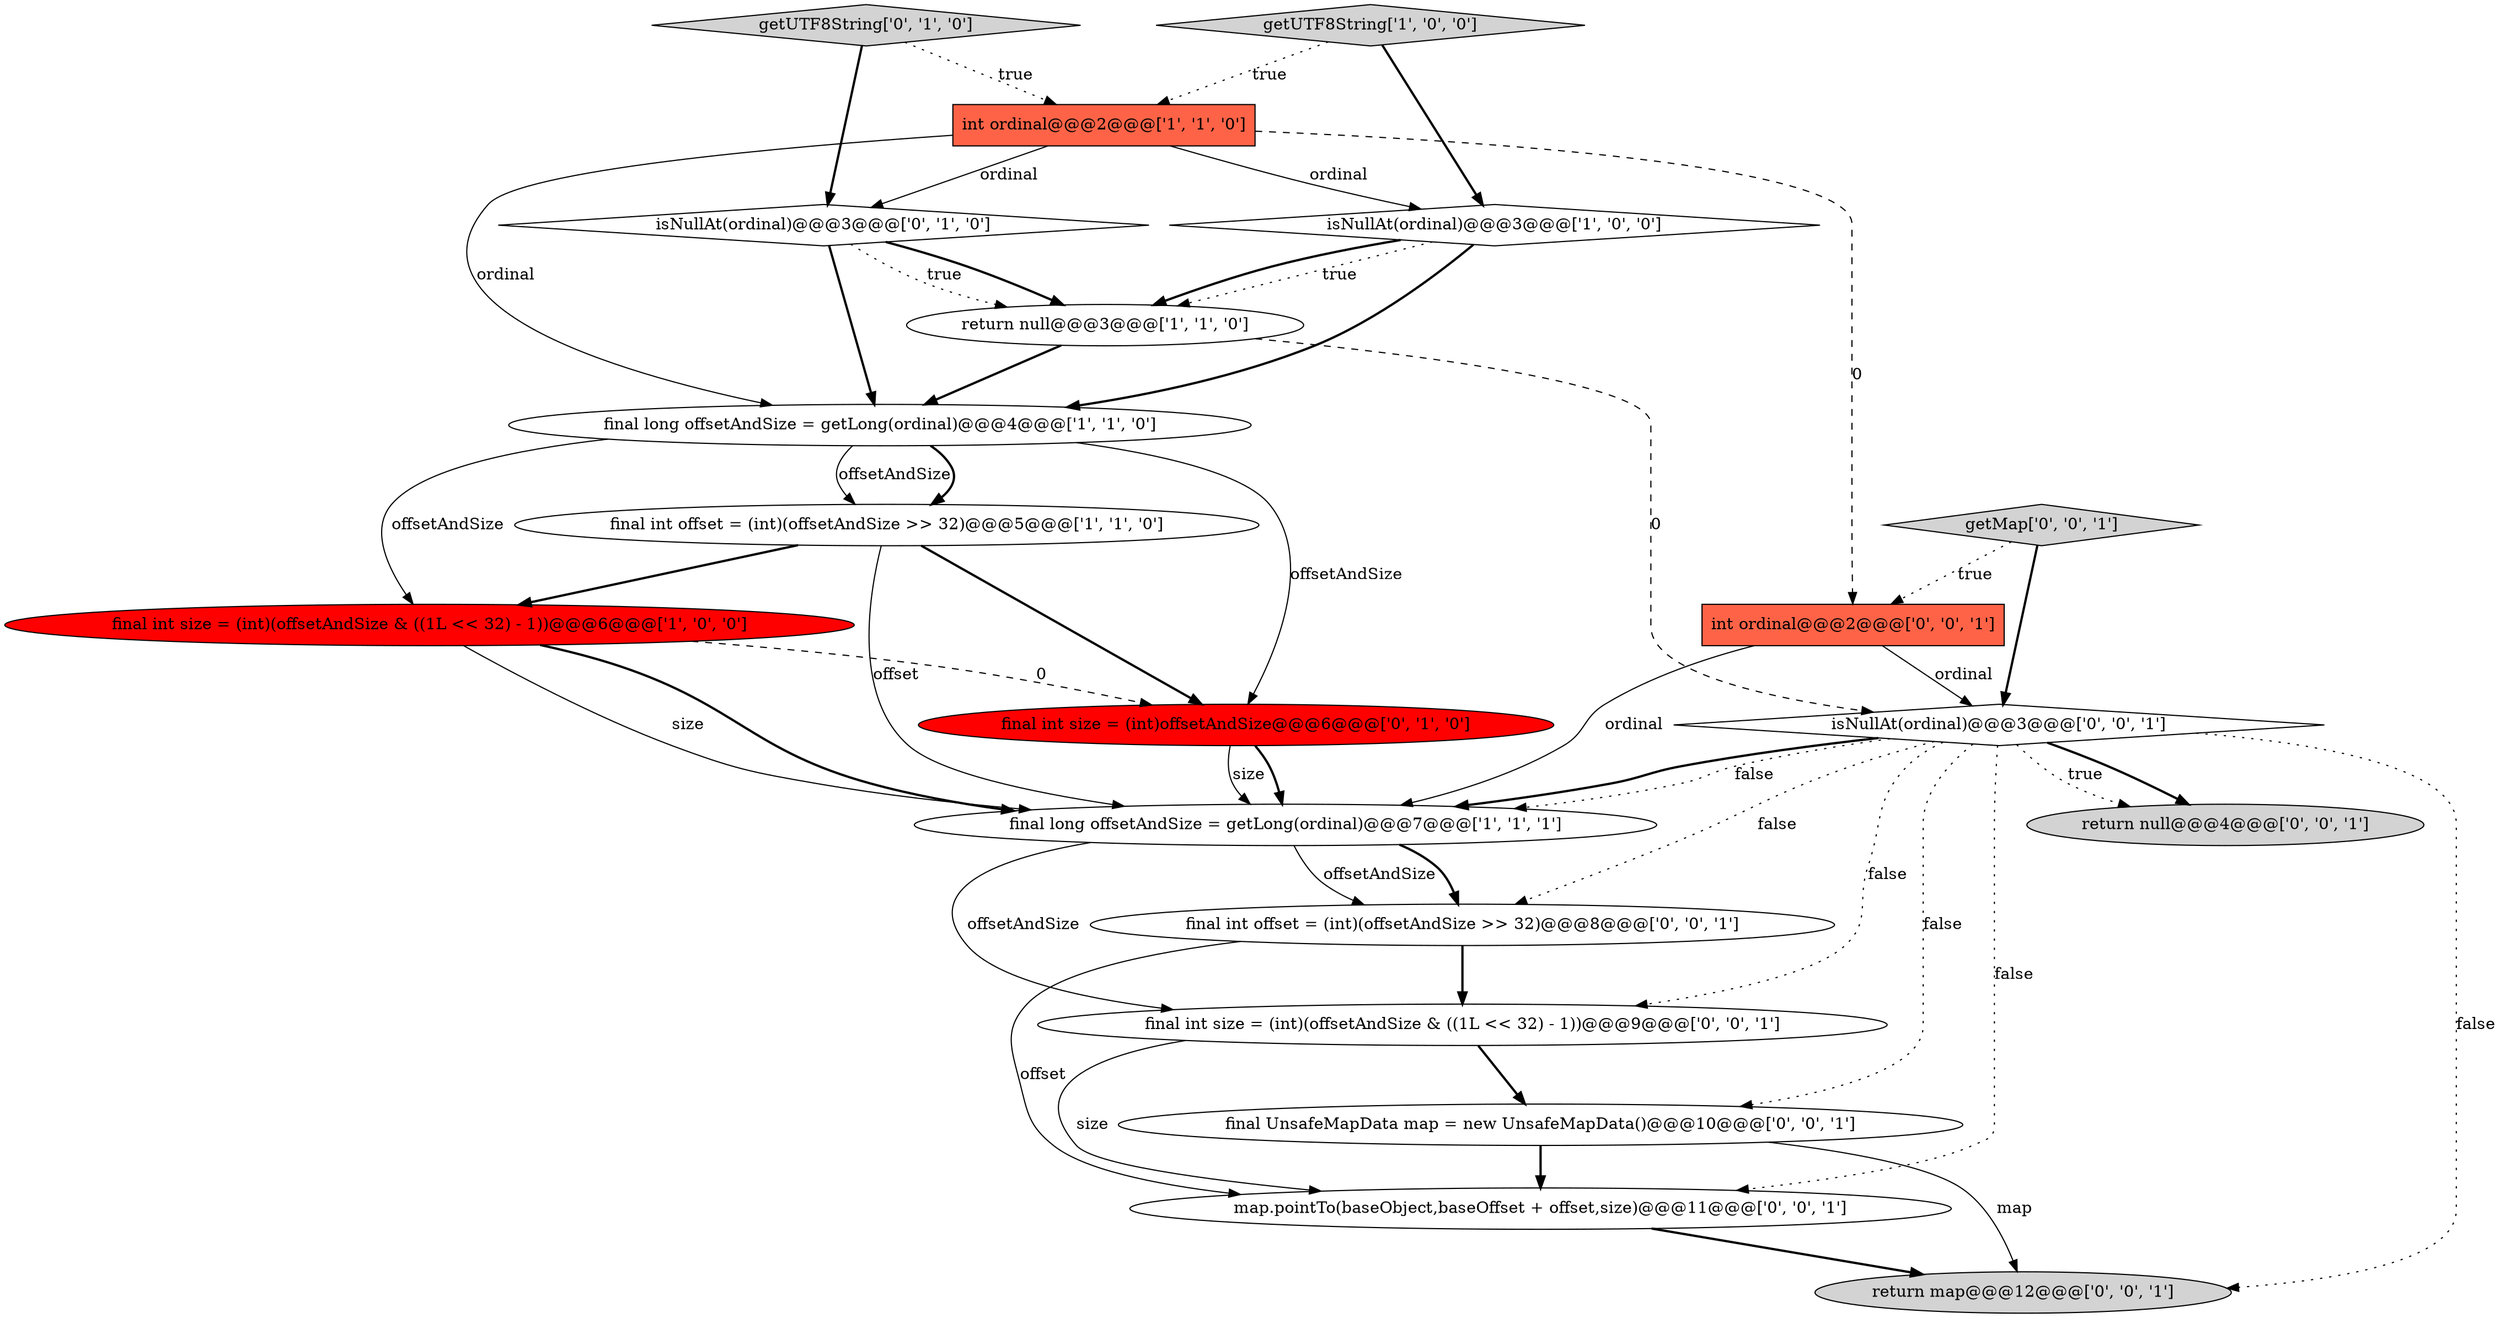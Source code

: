 digraph {
3 [style = filled, label = "int ordinal@@@2@@@['1', '1', '0']", fillcolor = tomato, shape = box image = "AAA0AAABBB1BBB"];
7 [style = filled, label = "final long offsetAndSize = getLong(ordinal)@@@4@@@['1', '1', '0']", fillcolor = white, shape = ellipse image = "AAA0AAABBB1BBB"];
9 [style = filled, label = "final int size = (int)offsetAndSize@@@6@@@['0', '1', '0']", fillcolor = red, shape = ellipse image = "AAA1AAABBB2BBB"];
11 [style = filled, label = "int ordinal@@@2@@@['0', '0', '1']", fillcolor = tomato, shape = box image = "AAA0AAABBB3BBB"];
6 [style = filled, label = "return null@@@3@@@['1', '1', '0']", fillcolor = white, shape = ellipse image = "AAA0AAABBB1BBB"];
17 [style = filled, label = "return null@@@4@@@['0', '0', '1']", fillcolor = lightgray, shape = ellipse image = "AAA0AAABBB3BBB"];
14 [style = filled, label = "final int offset = (int)(offsetAndSize >> 32)@@@8@@@['0', '0', '1']", fillcolor = white, shape = ellipse image = "AAA0AAABBB3BBB"];
0 [style = filled, label = "final long offsetAndSize = getLong(ordinal)@@@7@@@['1', '1', '1']", fillcolor = white, shape = ellipse image = "AAA0AAABBB1BBB"];
12 [style = filled, label = "return map@@@12@@@['0', '0', '1']", fillcolor = lightgray, shape = ellipse image = "AAA0AAABBB3BBB"];
19 [style = filled, label = "final int size = (int)(offsetAndSize & ((1L << 32) - 1))@@@9@@@['0', '0', '1']", fillcolor = white, shape = ellipse image = "AAA0AAABBB3BBB"];
10 [style = filled, label = "getUTF8String['0', '1', '0']", fillcolor = lightgray, shape = diamond image = "AAA0AAABBB2BBB"];
15 [style = filled, label = "map.pointTo(baseObject,baseOffset + offset,size)@@@11@@@['0', '0', '1']", fillcolor = white, shape = ellipse image = "AAA0AAABBB3BBB"];
8 [style = filled, label = "isNullAt(ordinal)@@@3@@@['0', '1', '0']", fillcolor = white, shape = diamond image = "AAA0AAABBB2BBB"];
18 [style = filled, label = "isNullAt(ordinal)@@@3@@@['0', '0', '1']", fillcolor = white, shape = diamond image = "AAA0AAABBB3BBB"];
1 [style = filled, label = "final int size = (int)(offsetAndSize & ((1L << 32) - 1))@@@6@@@['1', '0', '0']", fillcolor = red, shape = ellipse image = "AAA1AAABBB1BBB"];
16 [style = filled, label = "getMap['0', '0', '1']", fillcolor = lightgray, shape = diamond image = "AAA0AAABBB3BBB"];
4 [style = filled, label = "getUTF8String['1', '0', '0']", fillcolor = lightgray, shape = diamond image = "AAA0AAABBB1BBB"];
5 [style = filled, label = "isNullAt(ordinal)@@@3@@@['1', '0', '0']", fillcolor = white, shape = diamond image = "AAA0AAABBB1BBB"];
13 [style = filled, label = "final UnsafeMapData map = new UnsafeMapData()@@@10@@@['0', '0', '1']", fillcolor = white, shape = ellipse image = "AAA0AAABBB3BBB"];
2 [style = filled, label = "final int offset = (int)(offsetAndSize >> 32)@@@5@@@['1', '1', '0']", fillcolor = white, shape = ellipse image = "AAA0AAABBB1BBB"];
2->0 [style = solid, label="offset"];
16->18 [style = bold, label=""];
9->0 [style = bold, label=""];
18->12 [style = dotted, label="false"];
0->19 [style = solid, label="offsetAndSize"];
2->1 [style = bold, label=""];
3->8 [style = solid, label="ordinal"];
18->13 [style = dotted, label="false"];
14->15 [style = solid, label="offset"];
5->6 [style = dotted, label="true"];
10->3 [style = dotted, label="true"];
18->17 [style = bold, label=""];
1->9 [style = dashed, label="0"];
14->19 [style = bold, label=""];
18->0 [style = dotted, label="false"];
8->6 [style = bold, label=""];
11->0 [style = solid, label="ordinal"];
1->0 [style = bold, label=""];
2->9 [style = bold, label=""];
18->15 [style = dotted, label="false"];
3->7 [style = solid, label="ordinal"];
8->7 [style = bold, label=""];
6->18 [style = dashed, label="0"];
9->0 [style = solid, label="size"];
0->14 [style = solid, label="offsetAndSize"];
7->2 [style = solid, label="offsetAndSize"];
1->0 [style = solid, label="size"];
0->14 [style = bold, label=""];
4->3 [style = dotted, label="true"];
8->6 [style = dotted, label="true"];
5->6 [style = bold, label=""];
10->8 [style = bold, label=""];
7->1 [style = solid, label="offsetAndSize"];
19->13 [style = bold, label=""];
7->2 [style = bold, label=""];
13->12 [style = solid, label="map"];
7->9 [style = solid, label="offsetAndSize"];
18->19 [style = dotted, label="false"];
5->7 [style = bold, label=""];
15->12 [style = bold, label=""];
18->17 [style = dotted, label="true"];
13->15 [style = bold, label=""];
3->11 [style = dashed, label="0"];
3->5 [style = solid, label="ordinal"];
6->7 [style = bold, label=""];
16->11 [style = dotted, label="true"];
4->5 [style = bold, label=""];
18->0 [style = bold, label=""];
19->15 [style = solid, label="size"];
18->14 [style = dotted, label="false"];
11->18 [style = solid, label="ordinal"];
}
